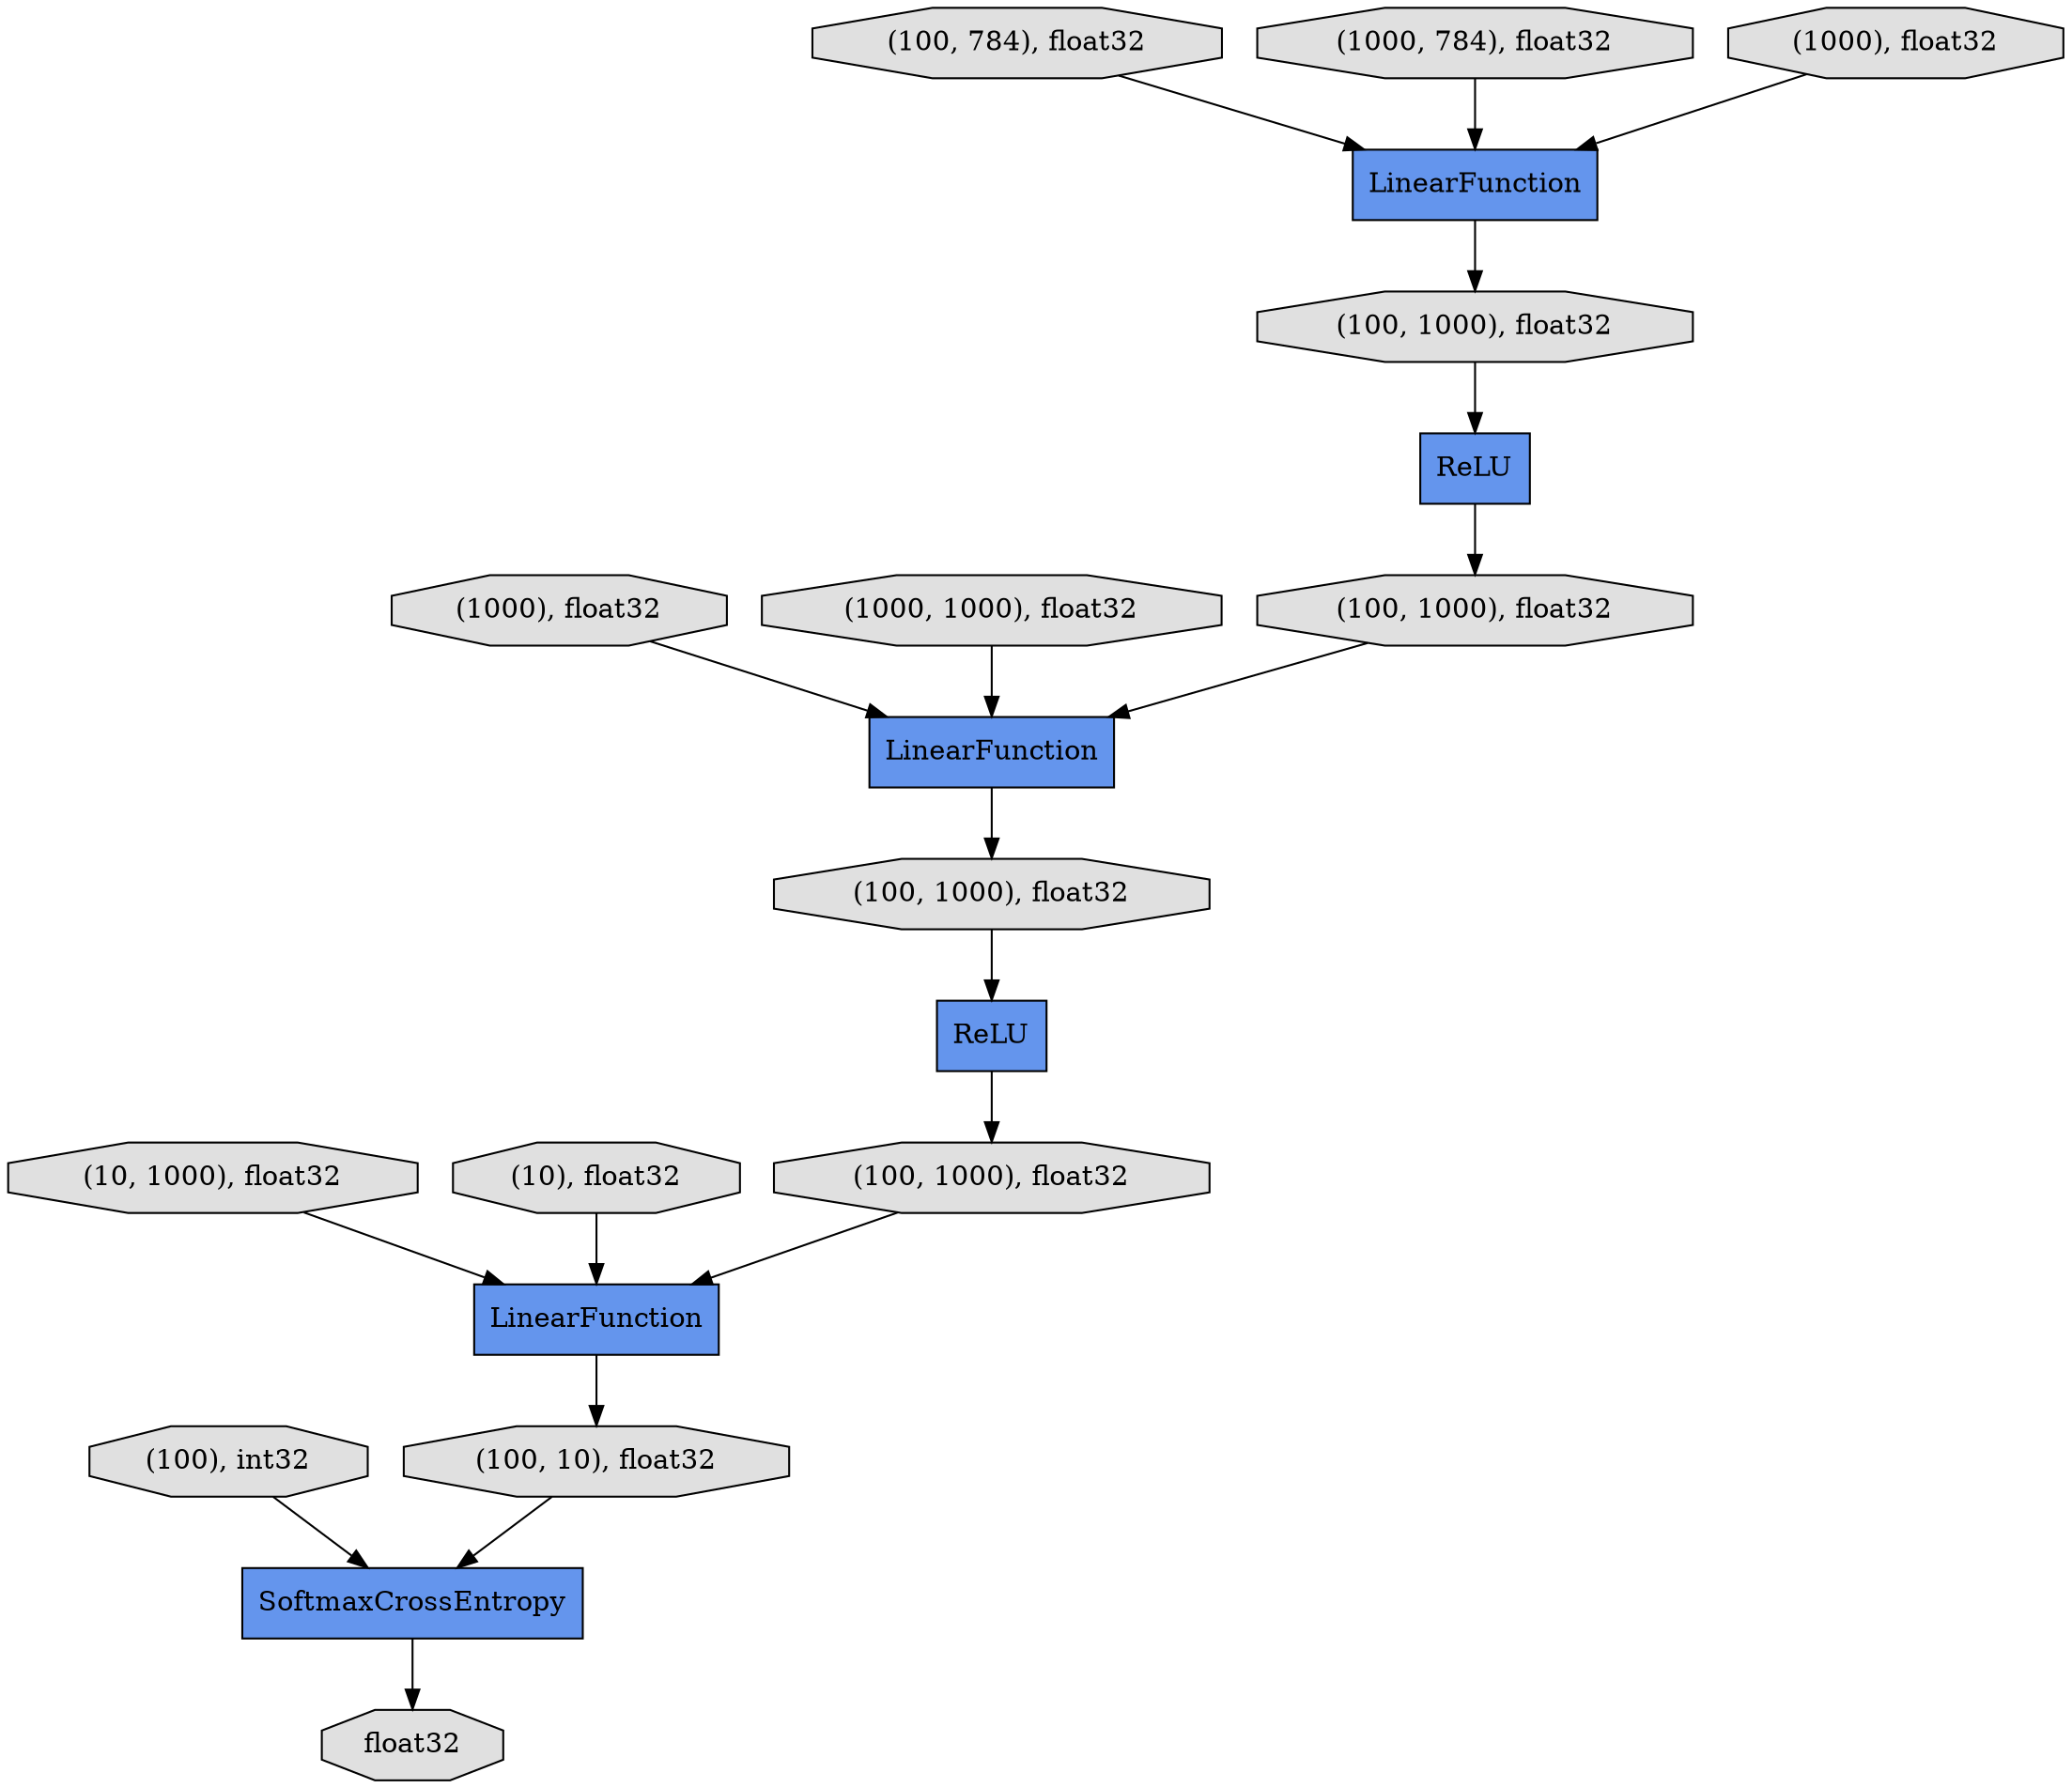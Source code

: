 digraph graphname{rankdir=TB;4514165760 [shape="record",style="filled",fillcolor="#6495ED",label="ReLU"];4514166320 [shape="octagon",style="filled",fillcolor="#E0E0E0",label="(10, 1000), float32"];4514165816 [shape="octagon",style="filled",fillcolor="#E0E0E0",label="(100, 1000), float32"];4514159696 [shape="octagon",style="filled",fillcolor="#E0E0E0",label="(1000), float32"];4514166376 [shape="octagon",style="filled",fillcolor="#E0E0E0",label="(100, 10), float32"];4514165368 [shape="octagon",style="filled",fillcolor="#E0E0E0",label="(100), int32"];4514165928 [shape="record",style="filled",fillcolor="#6495ED",label="SoftmaxCrossEntropy"];4514159808 [shape="record",style="filled",fillcolor="#6495ED",label="LinearFunction"];4514166488 [shape="octagon",style="filled",fillcolor="#E0E0E0",label="float32"];4514165984 [shape="octagon",style="filled",fillcolor="#E0E0E0",label="(1000, 1000), float32"];4514165480 [shape="octagon",style="filled",fillcolor="#E0E0E0",label="(100, 784), float32"];4514159360 [shape="record",style="filled",fillcolor="#6495ED",label="LinearFunction"];4514166040 [shape="octagon",style="filled",fillcolor="#E0E0E0",label="(100, 1000), float32"];4514159920 [shape="octagon",style="filled",fillcolor="#E0E0E0",label="(10), float32"];4514165592 [shape="octagon",style="filled",fillcolor="#E0E0E0",label="(1000, 784), float32"];4514159472 [shape="octagon",style="filled",fillcolor="#E0E0E0",label="(1000), float32"];4514166152 [shape="octagon",style="filled",fillcolor="#E0E0E0",label="(100, 1000), float32"];4514165648 [shape="record",style="filled",fillcolor="#6495ED",label="ReLU"];4514165704 [shape="octagon",style="filled",fillcolor="#E0E0E0",label="(100, 1000), float32"];4514159584 [shape="record",style="filled",fillcolor="#6495ED",label="LinearFunction"];4514159696 -> 4514159584;4514165704 -> 4514165760;4514166320 -> 4514159808;4514165480 -> 4514159360;4514159472 -> 4514159360;4514165984 -> 4514159584;4514165928 -> 4514166488;4514166376 -> 4514165928;4514165648 -> 4514166152;4514159808 -> 4514166376;4514165816 -> 4514159584;4514159360 -> 4514165704;4514159584 -> 4514166040;4514159920 -> 4514159808;4514166040 -> 4514165648;4514165368 -> 4514165928;4514166152 -> 4514159808;4514165592 -> 4514159360;4514165760 -> 4514165816;}